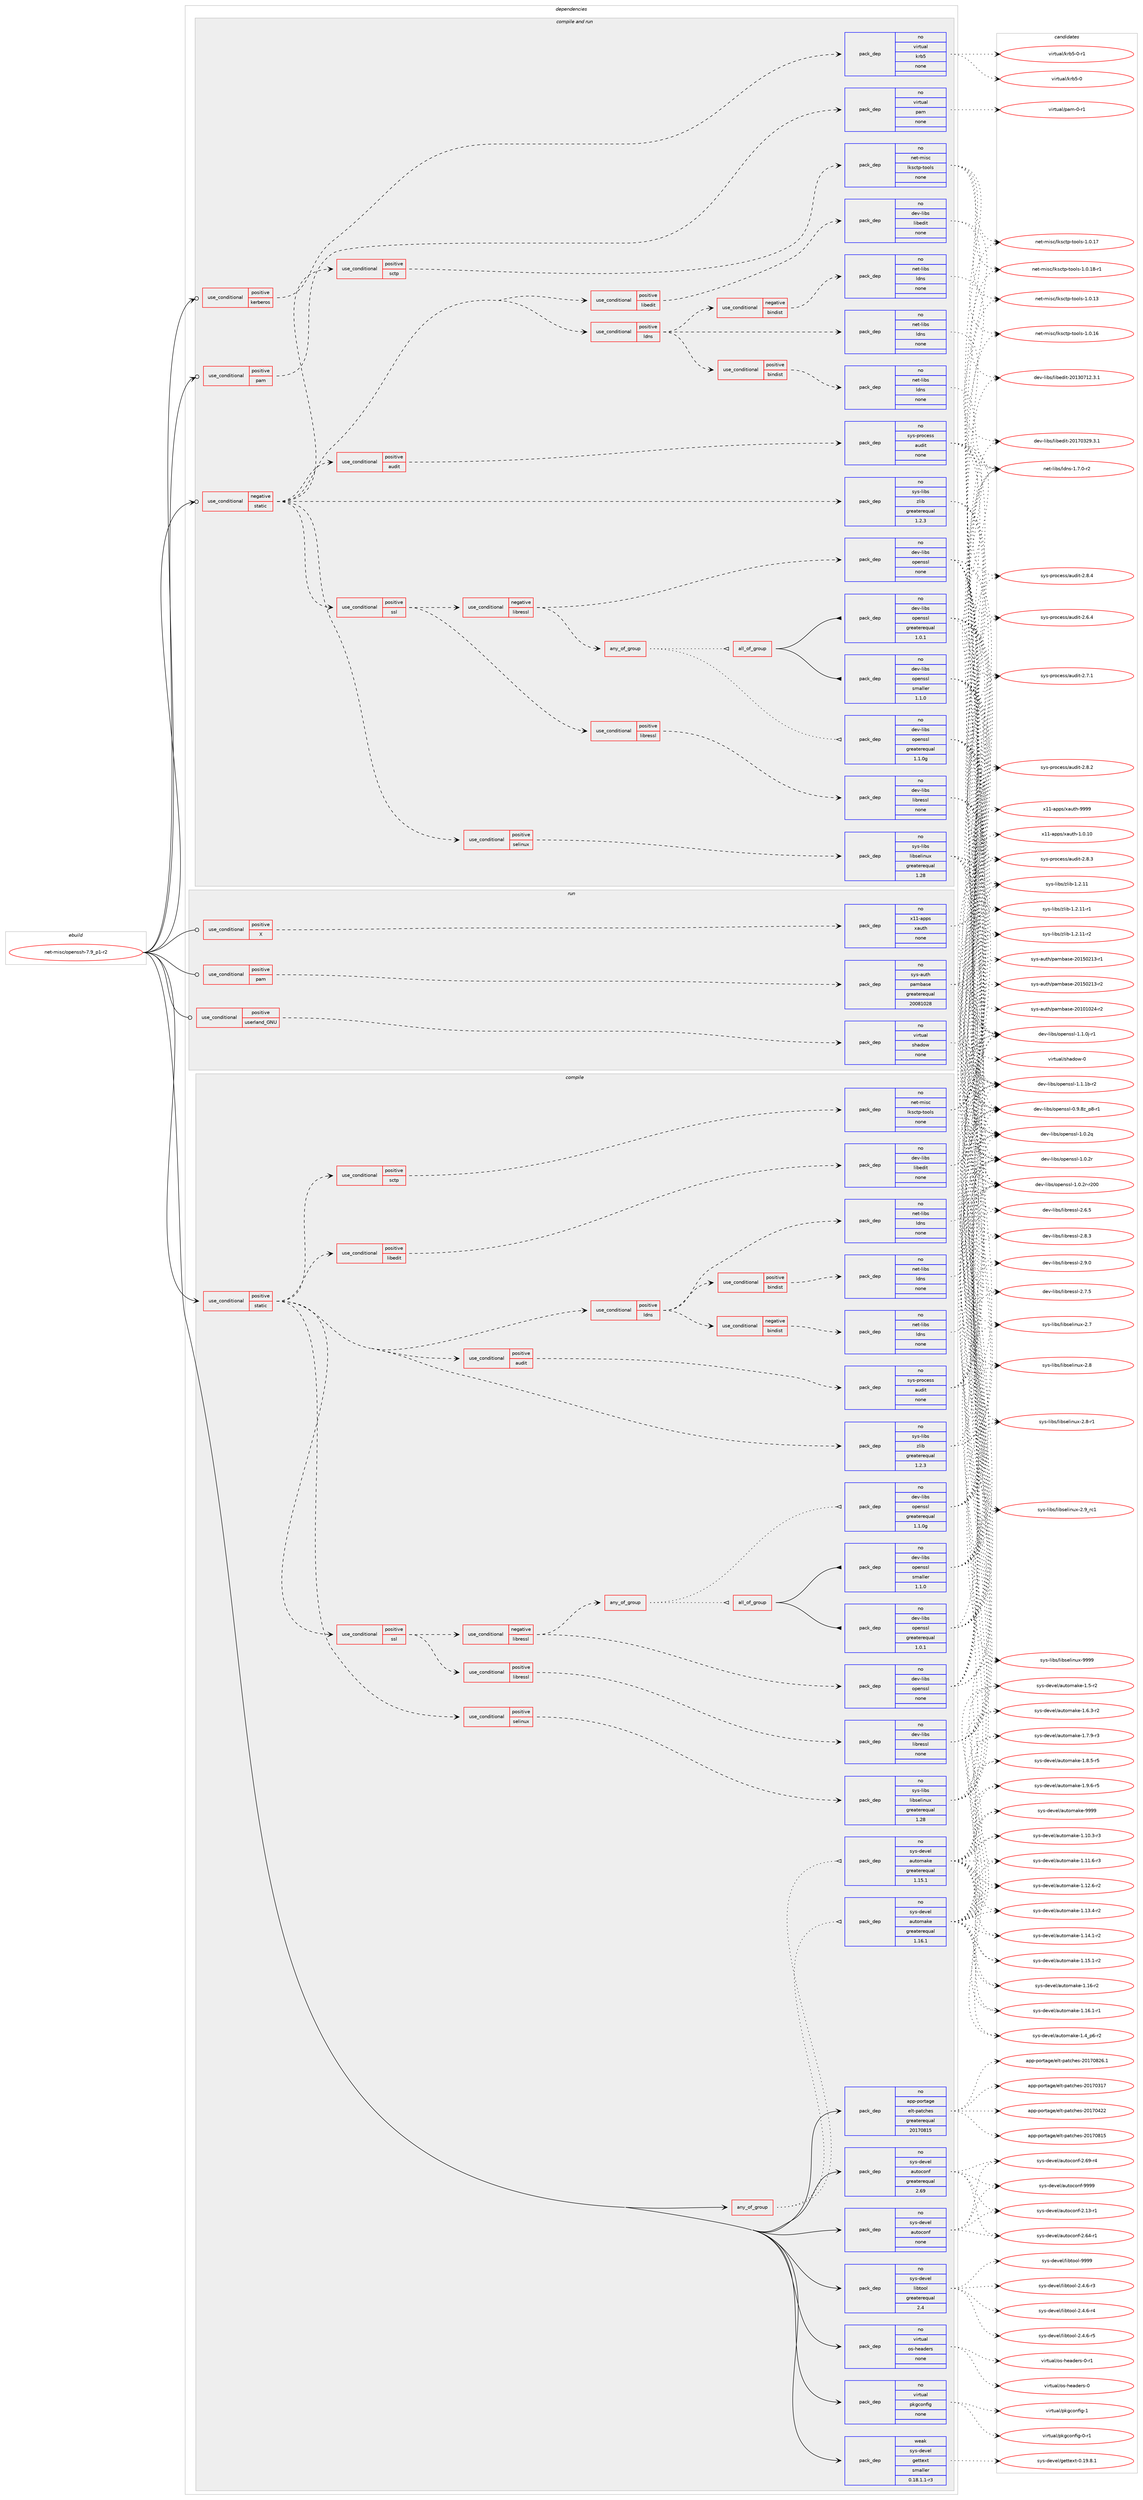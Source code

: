 digraph prolog {

# *************
# Graph options
# *************

newrank=true;
concentrate=true;
compound=true;
graph [rankdir=LR,fontname=Helvetica,fontsize=10,ranksep=1.5];#, ranksep=2.5, nodesep=0.2];
edge  [arrowhead=vee];
node  [fontname=Helvetica,fontsize=10];

# **********
# The ebuild
# **********

subgraph cluster_leftcol {
color=gray;
rank=same;
label=<<i>ebuild</i>>;
id [label="net-misc/openssh-7.9_p1-r2", color=red, width=4, href="../net-misc/openssh-7.9_p1-r2.svg"];
}

# ****************
# The dependencies
# ****************

subgraph cluster_midcol {
color=gray;
label=<<i>dependencies</i>>;
subgraph cluster_compile {
fillcolor="#eeeeee";
style=filled;
label=<<i>compile</i>>;
subgraph any26389 {
dependency1670560 [label=<<TABLE BORDER="0" CELLBORDER="1" CELLSPACING="0" CELLPADDING="4"><TR><TD CELLPADDING="10">any_of_group</TD></TR></TABLE>>, shape=none, color=red];subgraph pack1194418 {
dependency1670561 [label=<<TABLE BORDER="0" CELLBORDER="1" CELLSPACING="0" CELLPADDING="4" WIDTH="220"><TR><TD ROWSPAN="6" CELLPADDING="30">pack_dep</TD></TR><TR><TD WIDTH="110">no</TD></TR><TR><TD>sys-devel</TD></TR><TR><TD>automake</TD></TR><TR><TD>greaterequal</TD></TR><TR><TD>1.16.1</TD></TR></TABLE>>, shape=none, color=blue];
}
dependency1670560:e -> dependency1670561:w [weight=20,style="dotted",arrowhead="oinv"];
subgraph pack1194419 {
dependency1670562 [label=<<TABLE BORDER="0" CELLBORDER="1" CELLSPACING="0" CELLPADDING="4" WIDTH="220"><TR><TD ROWSPAN="6" CELLPADDING="30">pack_dep</TD></TR><TR><TD WIDTH="110">no</TD></TR><TR><TD>sys-devel</TD></TR><TR><TD>automake</TD></TR><TR><TD>greaterequal</TD></TR><TR><TD>1.15.1</TD></TR></TABLE>>, shape=none, color=blue];
}
dependency1670560:e -> dependency1670562:w [weight=20,style="dotted",arrowhead="oinv"];
}
id:e -> dependency1670560:w [weight=20,style="solid",arrowhead="vee"];
subgraph cond448945 {
dependency1670563 [label=<<TABLE BORDER="0" CELLBORDER="1" CELLSPACING="0" CELLPADDING="4"><TR><TD ROWSPAN="3" CELLPADDING="10">use_conditional</TD></TR><TR><TD>positive</TD></TR><TR><TD>static</TD></TR></TABLE>>, shape=none, color=red];
subgraph cond448946 {
dependency1670564 [label=<<TABLE BORDER="0" CELLBORDER="1" CELLSPACING="0" CELLPADDING="4"><TR><TD ROWSPAN="3" CELLPADDING="10">use_conditional</TD></TR><TR><TD>positive</TD></TR><TR><TD>audit</TD></TR></TABLE>>, shape=none, color=red];
subgraph pack1194420 {
dependency1670565 [label=<<TABLE BORDER="0" CELLBORDER="1" CELLSPACING="0" CELLPADDING="4" WIDTH="220"><TR><TD ROWSPAN="6" CELLPADDING="30">pack_dep</TD></TR><TR><TD WIDTH="110">no</TD></TR><TR><TD>sys-process</TD></TR><TR><TD>audit</TD></TR><TR><TD>none</TD></TR><TR><TD></TD></TR></TABLE>>, shape=none, color=blue];
}
dependency1670564:e -> dependency1670565:w [weight=20,style="dashed",arrowhead="vee"];
}
dependency1670563:e -> dependency1670564:w [weight=20,style="dashed",arrowhead="vee"];
subgraph cond448947 {
dependency1670566 [label=<<TABLE BORDER="0" CELLBORDER="1" CELLSPACING="0" CELLPADDING="4"><TR><TD ROWSPAN="3" CELLPADDING="10">use_conditional</TD></TR><TR><TD>positive</TD></TR><TR><TD>ldns</TD></TR></TABLE>>, shape=none, color=red];
subgraph pack1194421 {
dependency1670567 [label=<<TABLE BORDER="0" CELLBORDER="1" CELLSPACING="0" CELLPADDING="4" WIDTH="220"><TR><TD ROWSPAN="6" CELLPADDING="30">pack_dep</TD></TR><TR><TD WIDTH="110">no</TD></TR><TR><TD>net-libs</TD></TR><TR><TD>ldns</TD></TR><TR><TD>none</TD></TR><TR><TD></TD></TR></TABLE>>, shape=none, color=blue];
}
dependency1670566:e -> dependency1670567:w [weight=20,style="dashed",arrowhead="vee"];
subgraph cond448948 {
dependency1670568 [label=<<TABLE BORDER="0" CELLBORDER="1" CELLSPACING="0" CELLPADDING="4"><TR><TD ROWSPAN="3" CELLPADDING="10">use_conditional</TD></TR><TR><TD>negative</TD></TR><TR><TD>bindist</TD></TR></TABLE>>, shape=none, color=red];
subgraph pack1194422 {
dependency1670569 [label=<<TABLE BORDER="0" CELLBORDER="1" CELLSPACING="0" CELLPADDING="4" WIDTH="220"><TR><TD ROWSPAN="6" CELLPADDING="30">pack_dep</TD></TR><TR><TD WIDTH="110">no</TD></TR><TR><TD>net-libs</TD></TR><TR><TD>ldns</TD></TR><TR><TD>none</TD></TR><TR><TD></TD></TR></TABLE>>, shape=none, color=blue];
}
dependency1670568:e -> dependency1670569:w [weight=20,style="dashed",arrowhead="vee"];
}
dependency1670566:e -> dependency1670568:w [weight=20,style="dashed",arrowhead="vee"];
subgraph cond448949 {
dependency1670570 [label=<<TABLE BORDER="0" CELLBORDER="1" CELLSPACING="0" CELLPADDING="4"><TR><TD ROWSPAN="3" CELLPADDING="10">use_conditional</TD></TR><TR><TD>positive</TD></TR><TR><TD>bindist</TD></TR></TABLE>>, shape=none, color=red];
subgraph pack1194423 {
dependency1670571 [label=<<TABLE BORDER="0" CELLBORDER="1" CELLSPACING="0" CELLPADDING="4" WIDTH="220"><TR><TD ROWSPAN="6" CELLPADDING="30">pack_dep</TD></TR><TR><TD WIDTH="110">no</TD></TR><TR><TD>net-libs</TD></TR><TR><TD>ldns</TD></TR><TR><TD>none</TD></TR><TR><TD></TD></TR></TABLE>>, shape=none, color=blue];
}
dependency1670570:e -> dependency1670571:w [weight=20,style="dashed",arrowhead="vee"];
}
dependency1670566:e -> dependency1670570:w [weight=20,style="dashed",arrowhead="vee"];
}
dependency1670563:e -> dependency1670566:w [weight=20,style="dashed",arrowhead="vee"];
subgraph cond448950 {
dependency1670572 [label=<<TABLE BORDER="0" CELLBORDER="1" CELLSPACING="0" CELLPADDING="4"><TR><TD ROWSPAN="3" CELLPADDING="10">use_conditional</TD></TR><TR><TD>positive</TD></TR><TR><TD>libedit</TD></TR></TABLE>>, shape=none, color=red];
subgraph pack1194424 {
dependency1670573 [label=<<TABLE BORDER="0" CELLBORDER="1" CELLSPACING="0" CELLPADDING="4" WIDTH="220"><TR><TD ROWSPAN="6" CELLPADDING="30">pack_dep</TD></TR><TR><TD WIDTH="110">no</TD></TR><TR><TD>dev-libs</TD></TR><TR><TD>libedit</TD></TR><TR><TD>none</TD></TR><TR><TD></TD></TR></TABLE>>, shape=none, color=blue];
}
dependency1670572:e -> dependency1670573:w [weight=20,style="dashed",arrowhead="vee"];
}
dependency1670563:e -> dependency1670572:w [weight=20,style="dashed",arrowhead="vee"];
subgraph cond448951 {
dependency1670574 [label=<<TABLE BORDER="0" CELLBORDER="1" CELLSPACING="0" CELLPADDING="4"><TR><TD ROWSPAN="3" CELLPADDING="10">use_conditional</TD></TR><TR><TD>positive</TD></TR><TR><TD>sctp</TD></TR></TABLE>>, shape=none, color=red];
subgraph pack1194425 {
dependency1670575 [label=<<TABLE BORDER="0" CELLBORDER="1" CELLSPACING="0" CELLPADDING="4" WIDTH="220"><TR><TD ROWSPAN="6" CELLPADDING="30">pack_dep</TD></TR><TR><TD WIDTH="110">no</TD></TR><TR><TD>net-misc</TD></TR><TR><TD>lksctp-tools</TD></TR><TR><TD>none</TD></TR><TR><TD></TD></TR></TABLE>>, shape=none, color=blue];
}
dependency1670574:e -> dependency1670575:w [weight=20,style="dashed",arrowhead="vee"];
}
dependency1670563:e -> dependency1670574:w [weight=20,style="dashed",arrowhead="vee"];
subgraph cond448952 {
dependency1670576 [label=<<TABLE BORDER="0" CELLBORDER="1" CELLSPACING="0" CELLPADDING="4"><TR><TD ROWSPAN="3" CELLPADDING="10">use_conditional</TD></TR><TR><TD>positive</TD></TR><TR><TD>selinux</TD></TR></TABLE>>, shape=none, color=red];
subgraph pack1194426 {
dependency1670577 [label=<<TABLE BORDER="0" CELLBORDER="1" CELLSPACING="0" CELLPADDING="4" WIDTH="220"><TR><TD ROWSPAN="6" CELLPADDING="30">pack_dep</TD></TR><TR><TD WIDTH="110">no</TD></TR><TR><TD>sys-libs</TD></TR><TR><TD>libselinux</TD></TR><TR><TD>greaterequal</TD></TR><TR><TD>1.28</TD></TR></TABLE>>, shape=none, color=blue];
}
dependency1670576:e -> dependency1670577:w [weight=20,style="dashed",arrowhead="vee"];
}
dependency1670563:e -> dependency1670576:w [weight=20,style="dashed",arrowhead="vee"];
subgraph cond448953 {
dependency1670578 [label=<<TABLE BORDER="0" CELLBORDER="1" CELLSPACING="0" CELLPADDING="4"><TR><TD ROWSPAN="3" CELLPADDING="10">use_conditional</TD></TR><TR><TD>positive</TD></TR><TR><TD>ssl</TD></TR></TABLE>>, shape=none, color=red];
subgraph cond448954 {
dependency1670579 [label=<<TABLE BORDER="0" CELLBORDER="1" CELLSPACING="0" CELLPADDING="4"><TR><TD ROWSPAN="3" CELLPADDING="10">use_conditional</TD></TR><TR><TD>negative</TD></TR><TR><TD>libressl</TD></TR></TABLE>>, shape=none, color=red];
subgraph any26390 {
dependency1670580 [label=<<TABLE BORDER="0" CELLBORDER="1" CELLSPACING="0" CELLPADDING="4"><TR><TD CELLPADDING="10">any_of_group</TD></TR></TABLE>>, shape=none, color=red];subgraph all811 {
dependency1670581 [label=<<TABLE BORDER="0" CELLBORDER="1" CELLSPACING="0" CELLPADDING="4"><TR><TD CELLPADDING="10">all_of_group</TD></TR></TABLE>>, shape=none, color=red];subgraph pack1194427 {
dependency1670582 [label=<<TABLE BORDER="0" CELLBORDER="1" CELLSPACING="0" CELLPADDING="4" WIDTH="220"><TR><TD ROWSPAN="6" CELLPADDING="30">pack_dep</TD></TR><TR><TD WIDTH="110">no</TD></TR><TR><TD>dev-libs</TD></TR><TR><TD>openssl</TD></TR><TR><TD>greaterequal</TD></TR><TR><TD>1.0.1</TD></TR></TABLE>>, shape=none, color=blue];
}
dependency1670581:e -> dependency1670582:w [weight=20,style="solid",arrowhead="inv"];
subgraph pack1194428 {
dependency1670583 [label=<<TABLE BORDER="0" CELLBORDER="1" CELLSPACING="0" CELLPADDING="4" WIDTH="220"><TR><TD ROWSPAN="6" CELLPADDING="30">pack_dep</TD></TR><TR><TD WIDTH="110">no</TD></TR><TR><TD>dev-libs</TD></TR><TR><TD>openssl</TD></TR><TR><TD>smaller</TD></TR><TR><TD>1.1.0</TD></TR></TABLE>>, shape=none, color=blue];
}
dependency1670581:e -> dependency1670583:w [weight=20,style="solid",arrowhead="inv"];
}
dependency1670580:e -> dependency1670581:w [weight=20,style="dotted",arrowhead="oinv"];
subgraph pack1194429 {
dependency1670584 [label=<<TABLE BORDER="0" CELLBORDER="1" CELLSPACING="0" CELLPADDING="4" WIDTH="220"><TR><TD ROWSPAN="6" CELLPADDING="30">pack_dep</TD></TR><TR><TD WIDTH="110">no</TD></TR><TR><TD>dev-libs</TD></TR><TR><TD>openssl</TD></TR><TR><TD>greaterequal</TD></TR><TR><TD>1.1.0g</TD></TR></TABLE>>, shape=none, color=blue];
}
dependency1670580:e -> dependency1670584:w [weight=20,style="dotted",arrowhead="oinv"];
}
dependency1670579:e -> dependency1670580:w [weight=20,style="dashed",arrowhead="vee"];
subgraph pack1194430 {
dependency1670585 [label=<<TABLE BORDER="0" CELLBORDER="1" CELLSPACING="0" CELLPADDING="4" WIDTH="220"><TR><TD ROWSPAN="6" CELLPADDING="30">pack_dep</TD></TR><TR><TD WIDTH="110">no</TD></TR><TR><TD>dev-libs</TD></TR><TR><TD>openssl</TD></TR><TR><TD>none</TD></TR><TR><TD></TD></TR></TABLE>>, shape=none, color=blue];
}
dependency1670579:e -> dependency1670585:w [weight=20,style="dashed",arrowhead="vee"];
}
dependency1670578:e -> dependency1670579:w [weight=20,style="dashed",arrowhead="vee"];
subgraph cond448955 {
dependency1670586 [label=<<TABLE BORDER="0" CELLBORDER="1" CELLSPACING="0" CELLPADDING="4"><TR><TD ROWSPAN="3" CELLPADDING="10">use_conditional</TD></TR><TR><TD>positive</TD></TR><TR><TD>libressl</TD></TR></TABLE>>, shape=none, color=red];
subgraph pack1194431 {
dependency1670587 [label=<<TABLE BORDER="0" CELLBORDER="1" CELLSPACING="0" CELLPADDING="4" WIDTH="220"><TR><TD ROWSPAN="6" CELLPADDING="30">pack_dep</TD></TR><TR><TD WIDTH="110">no</TD></TR><TR><TD>dev-libs</TD></TR><TR><TD>libressl</TD></TR><TR><TD>none</TD></TR><TR><TD></TD></TR></TABLE>>, shape=none, color=blue];
}
dependency1670586:e -> dependency1670587:w [weight=20,style="dashed",arrowhead="vee"];
}
dependency1670578:e -> dependency1670586:w [weight=20,style="dashed",arrowhead="vee"];
}
dependency1670563:e -> dependency1670578:w [weight=20,style="dashed",arrowhead="vee"];
subgraph pack1194432 {
dependency1670588 [label=<<TABLE BORDER="0" CELLBORDER="1" CELLSPACING="0" CELLPADDING="4" WIDTH="220"><TR><TD ROWSPAN="6" CELLPADDING="30">pack_dep</TD></TR><TR><TD WIDTH="110">no</TD></TR><TR><TD>sys-libs</TD></TR><TR><TD>zlib</TD></TR><TR><TD>greaterequal</TD></TR><TR><TD>1.2.3</TD></TR></TABLE>>, shape=none, color=blue];
}
dependency1670563:e -> dependency1670588:w [weight=20,style="dashed",arrowhead="vee"];
}
id:e -> dependency1670563:w [weight=20,style="solid",arrowhead="vee"];
subgraph pack1194433 {
dependency1670589 [label=<<TABLE BORDER="0" CELLBORDER="1" CELLSPACING="0" CELLPADDING="4" WIDTH="220"><TR><TD ROWSPAN="6" CELLPADDING="30">pack_dep</TD></TR><TR><TD WIDTH="110">no</TD></TR><TR><TD>app-portage</TD></TR><TR><TD>elt-patches</TD></TR><TR><TD>greaterequal</TD></TR><TR><TD>20170815</TD></TR></TABLE>>, shape=none, color=blue];
}
id:e -> dependency1670589:w [weight=20,style="solid",arrowhead="vee"];
subgraph pack1194434 {
dependency1670590 [label=<<TABLE BORDER="0" CELLBORDER="1" CELLSPACING="0" CELLPADDING="4" WIDTH="220"><TR><TD ROWSPAN="6" CELLPADDING="30">pack_dep</TD></TR><TR><TD WIDTH="110">no</TD></TR><TR><TD>sys-devel</TD></TR><TR><TD>autoconf</TD></TR><TR><TD>greaterequal</TD></TR><TR><TD>2.69</TD></TR></TABLE>>, shape=none, color=blue];
}
id:e -> dependency1670590:w [weight=20,style="solid",arrowhead="vee"];
subgraph pack1194435 {
dependency1670591 [label=<<TABLE BORDER="0" CELLBORDER="1" CELLSPACING="0" CELLPADDING="4" WIDTH="220"><TR><TD ROWSPAN="6" CELLPADDING="30">pack_dep</TD></TR><TR><TD WIDTH="110">no</TD></TR><TR><TD>sys-devel</TD></TR><TR><TD>autoconf</TD></TR><TR><TD>none</TD></TR><TR><TD></TD></TR></TABLE>>, shape=none, color=blue];
}
id:e -> dependency1670591:w [weight=20,style="solid",arrowhead="vee"];
subgraph pack1194436 {
dependency1670592 [label=<<TABLE BORDER="0" CELLBORDER="1" CELLSPACING="0" CELLPADDING="4" WIDTH="220"><TR><TD ROWSPAN="6" CELLPADDING="30">pack_dep</TD></TR><TR><TD WIDTH="110">no</TD></TR><TR><TD>sys-devel</TD></TR><TR><TD>libtool</TD></TR><TR><TD>greaterequal</TD></TR><TR><TD>2.4</TD></TR></TABLE>>, shape=none, color=blue];
}
id:e -> dependency1670592:w [weight=20,style="solid",arrowhead="vee"];
subgraph pack1194437 {
dependency1670593 [label=<<TABLE BORDER="0" CELLBORDER="1" CELLSPACING="0" CELLPADDING="4" WIDTH="220"><TR><TD ROWSPAN="6" CELLPADDING="30">pack_dep</TD></TR><TR><TD WIDTH="110">no</TD></TR><TR><TD>virtual</TD></TR><TR><TD>os-headers</TD></TR><TR><TD>none</TD></TR><TR><TD></TD></TR></TABLE>>, shape=none, color=blue];
}
id:e -> dependency1670593:w [weight=20,style="solid",arrowhead="vee"];
subgraph pack1194438 {
dependency1670594 [label=<<TABLE BORDER="0" CELLBORDER="1" CELLSPACING="0" CELLPADDING="4" WIDTH="220"><TR><TD ROWSPAN="6" CELLPADDING="30">pack_dep</TD></TR><TR><TD WIDTH="110">no</TD></TR><TR><TD>virtual</TD></TR><TR><TD>pkgconfig</TD></TR><TR><TD>none</TD></TR><TR><TD></TD></TR></TABLE>>, shape=none, color=blue];
}
id:e -> dependency1670594:w [weight=20,style="solid",arrowhead="vee"];
subgraph pack1194439 {
dependency1670595 [label=<<TABLE BORDER="0" CELLBORDER="1" CELLSPACING="0" CELLPADDING="4" WIDTH="220"><TR><TD ROWSPAN="6" CELLPADDING="30">pack_dep</TD></TR><TR><TD WIDTH="110">weak</TD></TR><TR><TD>sys-devel</TD></TR><TR><TD>gettext</TD></TR><TR><TD>smaller</TD></TR><TR><TD>0.18.1.1-r3</TD></TR></TABLE>>, shape=none, color=blue];
}
id:e -> dependency1670595:w [weight=20,style="solid",arrowhead="vee"];
}
subgraph cluster_compileandrun {
fillcolor="#eeeeee";
style=filled;
label=<<i>compile and run</i>>;
subgraph cond448956 {
dependency1670596 [label=<<TABLE BORDER="0" CELLBORDER="1" CELLSPACING="0" CELLPADDING="4"><TR><TD ROWSPAN="3" CELLPADDING="10">use_conditional</TD></TR><TR><TD>negative</TD></TR><TR><TD>static</TD></TR></TABLE>>, shape=none, color=red];
subgraph cond448957 {
dependency1670597 [label=<<TABLE BORDER="0" CELLBORDER="1" CELLSPACING="0" CELLPADDING="4"><TR><TD ROWSPAN="3" CELLPADDING="10">use_conditional</TD></TR><TR><TD>positive</TD></TR><TR><TD>audit</TD></TR></TABLE>>, shape=none, color=red];
subgraph pack1194440 {
dependency1670598 [label=<<TABLE BORDER="0" CELLBORDER="1" CELLSPACING="0" CELLPADDING="4" WIDTH="220"><TR><TD ROWSPAN="6" CELLPADDING="30">pack_dep</TD></TR><TR><TD WIDTH="110">no</TD></TR><TR><TD>sys-process</TD></TR><TR><TD>audit</TD></TR><TR><TD>none</TD></TR><TR><TD></TD></TR></TABLE>>, shape=none, color=blue];
}
dependency1670597:e -> dependency1670598:w [weight=20,style="dashed",arrowhead="vee"];
}
dependency1670596:e -> dependency1670597:w [weight=20,style="dashed",arrowhead="vee"];
subgraph cond448958 {
dependency1670599 [label=<<TABLE BORDER="0" CELLBORDER="1" CELLSPACING="0" CELLPADDING="4"><TR><TD ROWSPAN="3" CELLPADDING="10">use_conditional</TD></TR><TR><TD>positive</TD></TR><TR><TD>ldns</TD></TR></TABLE>>, shape=none, color=red];
subgraph pack1194441 {
dependency1670600 [label=<<TABLE BORDER="0" CELLBORDER="1" CELLSPACING="0" CELLPADDING="4" WIDTH="220"><TR><TD ROWSPAN="6" CELLPADDING="30">pack_dep</TD></TR><TR><TD WIDTH="110">no</TD></TR><TR><TD>net-libs</TD></TR><TR><TD>ldns</TD></TR><TR><TD>none</TD></TR><TR><TD></TD></TR></TABLE>>, shape=none, color=blue];
}
dependency1670599:e -> dependency1670600:w [weight=20,style="dashed",arrowhead="vee"];
subgraph cond448959 {
dependency1670601 [label=<<TABLE BORDER="0" CELLBORDER="1" CELLSPACING="0" CELLPADDING="4"><TR><TD ROWSPAN="3" CELLPADDING="10">use_conditional</TD></TR><TR><TD>negative</TD></TR><TR><TD>bindist</TD></TR></TABLE>>, shape=none, color=red];
subgraph pack1194442 {
dependency1670602 [label=<<TABLE BORDER="0" CELLBORDER="1" CELLSPACING="0" CELLPADDING="4" WIDTH="220"><TR><TD ROWSPAN="6" CELLPADDING="30">pack_dep</TD></TR><TR><TD WIDTH="110">no</TD></TR><TR><TD>net-libs</TD></TR><TR><TD>ldns</TD></TR><TR><TD>none</TD></TR><TR><TD></TD></TR></TABLE>>, shape=none, color=blue];
}
dependency1670601:e -> dependency1670602:w [weight=20,style="dashed",arrowhead="vee"];
}
dependency1670599:e -> dependency1670601:w [weight=20,style="dashed",arrowhead="vee"];
subgraph cond448960 {
dependency1670603 [label=<<TABLE BORDER="0" CELLBORDER="1" CELLSPACING="0" CELLPADDING="4"><TR><TD ROWSPAN="3" CELLPADDING="10">use_conditional</TD></TR><TR><TD>positive</TD></TR><TR><TD>bindist</TD></TR></TABLE>>, shape=none, color=red];
subgraph pack1194443 {
dependency1670604 [label=<<TABLE BORDER="0" CELLBORDER="1" CELLSPACING="0" CELLPADDING="4" WIDTH="220"><TR><TD ROWSPAN="6" CELLPADDING="30">pack_dep</TD></TR><TR><TD WIDTH="110">no</TD></TR><TR><TD>net-libs</TD></TR><TR><TD>ldns</TD></TR><TR><TD>none</TD></TR><TR><TD></TD></TR></TABLE>>, shape=none, color=blue];
}
dependency1670603:e -> dependency1670604:w [weight=20,style="dashed",arrowhead="vee"];
}
dependency1670599:e -> dependency1670603:w [weight=20,style="dashed",arrowhead="vee"];
}
dependency1670596:e -> dependency1670599:w [weight=20,style="dashed",arrowhead="vee"];
subgraph cond448961 {
dependency1670605 [label=<<TABLE BORDER="0" CELLBORDER="1" CELLSPACING="0" CELLPADDING="4"><TR><TD ROWSPAN="3" CELLPADDING="10">use_conditional</TD></TR><TR><TD>positive</TD></TR><TR><TD>libedit</TD></TR></TABLE>>, shape=none, color=red];
subgraph pack1194444 {
dependency1670606 [label=<<TABLE BORDER="0" CELLBORDER="1" CELLSPACING="0" CELLPADDING="4" WIDTH="220"><TR><TD ROWSPAN="6" CELLPADDING="30">pack_dep</TD></TR><TR><TD WIDTH="110">no</TD></TR><TR><TD>dev-libs</TD></TR><TR><TD>libedit</TD></TR><TR><TD>none</TD></TR><TR><TD></TD></TR></TABLE>>, shape=none, color=blue];
}
dependency1670605:e -> dependency1670606:w [weight=20,style="dashed",arrowhead="vee"];
}
dependency1670596:e -> dependency1670605:w [weight=20,style="dashed",arrowhead="vee"];
subgraph cond448962 {
dependency1670607 [label=<<TABLE BORDER="0" CELLBORDER="1" CELLSPACING="0" CELLPADDING="4"><TR><TD ROWSPAN="3" CELLPADDING="10">use_conditional</TD></TR><TR><TD>positive</TD></TR><TR><TD>sctp</TD></TR></TABLE>>, shape=none, color=red];
subgraph pack1194445 {
dependency1670608 [label=<<TABLE BORDER="0" CELLBORDER="1" CELLSPACING="0" CELLPADDING="4" WIDTH="220"><TR><TD ROWSPAN="6" CELLPADDING="30">pack_dep</TD></TR><TR><TD WIDTH="110">no</TD></TR><TR><TD>net-misc</TD></TR><TR><TD>lksctp-tools</TD></TR><TR><TD>none</TD></TR><TR><TD></TD></TR></TABLE>>, shape=none, color=blue];
}
dependency1670607:e -> dependency1670608:w [weight=20,style="dashed",arrowhead="vee"];
}
dependency1670596:e -> dependency1670607:w [weight=20,style="dashed",arrowhead="vee"];
subgraph cond448963 {
dependency1670609 [label=<<TABLE BORDER="0" CELLBORDER="1" CELLSPACING="0" CELLPADDING="4"><TR><TD ROWSPAN="3" CELLPADDING="10">use_conditional</TD></TR><TR><TD>positive</TD></TR><TR><TD>selinux</TD></TR></TABLE>>, shape=none, color=red];
subgraph pack1194446 {
dependency1670610 [label=<<TABLE BORDER="0" CELLBORDER="1" CELLSPACING="0" CELLPADDING="4" WIDTH="220"><TR><TD ROWSPAN="6" CELLPADDING="30">pack_dep</TD></TR><TR><TD WIDTH="110">no</TD></TR><TR><TD>sys-libs</TD></TR><TR><TD>libselinux</TD></TR><TR><TD>greaterequal</TD></TR><TR><TD>1.28</TD></TR></TABLE>>, shape=none, color=blue];
}
dependency1670609:e -> dependency1670610:w [weight=20,style="dashed",arrowhead="vee"];
}
dependency1670596:e -> dependency1670609:w [weight=20,style="dashed",arrowhead="vee"];
subgraph cond448964 {
dependency1670611 [label=<<TABLE BORDER="0" CELLBORDER="1" CELLSPACING="0" CELLPADDING="4"><TR><TD ROWSPAN="3" CELLPADDING="10">use_conditional</TD></TR><TR><TD>positive</TD></TR><TR><TD>ssl</TD></TR></TABLE>>, shape=none, color=red];
subgraph cond448965 {
dependency1670612 [label=<<TABLE BORDER="0" CELLBORDER="1" CELLSPACING="0" CELLPADDING="4"><TR><TD ROWSPAN="3" CELLPADDING="10">use_conditional</TD></TR><TR><TD>negative</TD></TR><TR><TD>libressl</TD></TR></TABLE>>, shape=none, color=red];
subgraph any26391 {
dependency1670613 [label=<<TABLE BORDER="0" CELLBORDER="1" CELLSPACING="0" CELLPADDING="4"><TR><TD CELLPADDING="10">any_of_group</TD></TR></TABLE>>, shape=none, color=red];subgraph all812 {
dependency1670614 [label=<<TABLE BORDER="0" CELLBORDER="1" CELLSPACING="0" CELLPADDING="4"><TR><TD CELLPADDING="10">all_of_group</TD></TR></TABLE>>, shape=none, color=red];subgraph pack1194447 {
dependency1670615 [label=<<TABLE BORDER="0" CELLBORDER="1" CELLSPACING="0" CELLPADDING="4" WIDTH="220"><TR><TD ROWSPAN="6" CELLPADDING="30">pack_dep</TD></TR><TR><TD WIDTH="110">no</TD></TR><TR><TD>dev-libs</TD></TR><TR><TD>openssl</TD></TR><TR><TD>greaterequal</TD></TR><TR><TD>1.0.1</TD></TR></TABLE>>, shape=none, color=blue];
}
dependency1670614:e -> dependency1670615:w [weight=20,style="solid",arrowhead="inv"];
subgraph pack1194448 {
dependency1670616 [label=<<TABLE BORDER="0" CELLBORDER="1" CELLSPACING="0" CELLPADDING="4" WIDTH="220"><TR><TD ROWSPAN="6" CELLPADDING="30">pack_dep</TD></TR><TR><TD WIDTH="110">no</TD></TR><TR><TD>dev-libs</TD></TR><TR><TD>openssl</TD></TR><TR><TD>smaller</TD></TR><TR><TD>1.1.0</TD></TR></TABLE>>, shape=none, color=blue];
}
dependency1670614:e -> dependency1670616:w [weight=20,style="solid",arrowhead="inv"];
}
dependency1670613:e -> dependency1670614:w [weight=20,style="dotted",arrowhead="oinv"];
subgraph pack1194449 {
dependency1670617 [label=<<TABLE BORDER="0" CELLBORDER="1" CELLSPACING="0" CELLPADDING="4" WIDTH="220"><TR><TD ROWSPAN="6" CELLPADDING="30">pack_dep</TD></TR><TR><TD WIDTH="110">no</TD></TR><TR><TD>dev-libs</TD></TR><TR><TD>openssl</TD></TR><TR><TD>greaterequal</TD></TR><TR><TD>1.1.0g</TD></TR></TABLE>>, shape=none, color=blue];
}
dependency1670613:e -> dependency1670617:w [weight=20,style="dotted",arrowhead="oinv"];
}
dependency1670612:e -> dependency1670613:w [weight=20,style="dashed",arrowhead="vee"];
subgraph pack1194450 {
dependency1670618 [label=<<TABLE BORDER="0" CELLBORDER="1" CELLSPACING="0" CELLPADDING="4" WIDTH="220"><TR><TD ROWSPAN="6" CELLPADDING="30">pack_dep</TD></TR><TR><TD WIDTH="110">no</TD></TR><TR><TD>dev-libs</TD></TR><TR><TD>openssl</TD></TR><TR><TD>none</TD></TR><TR><TD></TD></TR></TABLE>>, shape=none, color=blue];
}
dependency1670612:e -> dependency1670618:w [weight=20,style="dashed",arrowhead="vee"];
}
dependency1670611:e -> dependency1670612:w [weight=20,style="dashed",arrowhead="vee"];
subgraph cond448966 {
dependency1670619 [label=<<TABLE BORDER="0" CELLBORDER="1" CELLSPACING="0" CELLPADDING="4"><TR><TD ROWSPAN="3" CELLPADDING="10">use_conditional</TD></TR><TR><TD>positive</TD></TR><TR><TD>libressl</TD></TR></TABLE>>, shape=none, color=red];
subgraph pack1194451 {
dependency1670620 [label=<<TABLE BORDER="0" CELLBORDER="1" CELLSPACING="0" CELLPADDING="4" WIDTH="220"><TR><TD ROWSPAN="6" CELLPADDING="30">pack_dep</TD></TR><TR><TD WIDTH="110">no</TD></TR><TR><TD>dev-libs</TD></TR><TR><TD>libressl</TD></TR><TR><TD>none</TD></TR><TR><TD></TD></TR></TABLE>>, shape=none, color=blue];
}
dependency1670619:e -> dependency1670620:w [weight=20,style="dashed",arrowhead="vee"];
}
dependency1670611:e -> dependency1670619:w [weight=20,style="dashed",arrowhead="vee"];
}
dependency1670596:e -> dependency1670611:w [weight=20,style="dashed",arrowhead="vee"];
subgraph pack1194452 {
dependency1670621 [label=<<TABLE BORDER="0" CELLBORDER="1" CELLSPACING="0" CELLPADDING="4" WIDTH="220"><TR><TD ROWSPAN="6" CELLPADDING="30">pack_dep</TD></TR><TR><TD WIDTH="110">no</TD></TR><TR><TD>sys-libs</TD></TR><TR><TD>zlib</TD></TR><TR><TD>greaterequal</TD></TR><TR><TD>1.2.3</TD></TR></TABLE>>, shape=none, color=blue];
}
dependency1670596:e -> dependency1670621:w [weight=20,style="dashed",arrowhead="vee"];
}
id:e -> dependency1670596:w [weight=20,style="solid",arrowhead="odotvee"];
subgraph cond448967 {
dependency1670622 [label=<<TABLE BORDER="0" CELLBORDER="1" CELLSPACING="0" CELLPADDING="4"><TR><TD ROWSPAN="3" CELLPADDING="10">use_conditional</TD></TR><TR><TD>positive</TD></TR><TR><TD>kerberos</TD></TR></TABLE>>, shape=none, color=red];
subgraph pack1194453 {
dependency1670623 [label=<<TABLE BORDER="0" CELLBORDER="1" CELLSPACING="0" CELLPADDING="4" WIDTH="220"><TR><TD ROWSPAN="6" CELLPADDING="30">pack_dep</TD></TR><TR><TD WIDTH="110">no</TD></TR><TR><TD>virtual</TD></TR><TR><TD>krb5</TD></TR><TR><TD>none</TD></TR><TR><TD></TD></TR></TABLE>>, shape=none, color=blue];
}
dependency1670622:e -> dependency1670623:w [weight=20,style="dashed",arrowhead="vee"];
}
id:e -> dependency1670622:w [weight=20,style="solid",arrowhead="odotvee"];
subgraph cond448968 {
dependency1670624 [label=<<TABLE BORDER="0" CELLBORDER="1" CELLSPACING="0" CELLPADDING="4"><TR><TD ROWSPAN="3" CELLPADDING="10">use_conditional</TD></TR><TR><TD>positive</TD></TR><TR><TD>pam</TD></TR></TABLE>>, shape=none, color=red];
subgraph pack1194454 {
dependency1670625 [label=<<TABLE BORDER="0" CELLBORDER="1" CELLSPACING="0" CELLPADDING="4" WIDTH="220"><TR><TD ROWSPAN="6" CELLPADDING="30">pack_dep</TD></TR><TR><TD WIDTH="110">no</TD></TR><TR><TD>virtual</TD></TR><TR><TD>pam</TD></TR><TR><TD>none</TD></TR><TR><TD></TD></TR></TABLE>>, shape=none, color=blue];
}
dependency1670624:e -> dependency1670625:w [weight=20,style="dashed",arrowhead="vee"];
}
id:e -> dependency1670624:w [weight=20,style="solid",arrowhead="odotvee"];
}
subgraph cluster_run {
fillcolor="#eeeeee";
style=filled;
label=<<i>run</i>>;
subgraph cond448969 {
dependency1670626 [label=<<TABLE BORDER="0" CELLBORDER="1" CELLSPACING="0" CELLPADDING="4"><TR><TD ROWSPAN="3" CELLPADDING="10">use_conditional</TD></TR><TR><TD>positive</TD></TR><TR><TD>X</TD></TR></TABLE>>, shape=none, color=red];
subgraph pack1194455 {
dependency1670627 [label=<<TABLE BORDER="0" CELLBORDER="1" CELLSPACING="0" CELLPADDING="4" WIDTH="220"><TR><TD ROWSPAN="6" CELLPADDING="30">pack_dep</TD></TR><TR><TD WIDTH="110">no</TD></TR><TR><TD>x11-apps</TD></TR><TR><TD>xauth</TD></TR><TR><TD>none</TD></TR><TR><TD></TD></TR></TABLE>>, shape=none, color=blue];
}
dependency1670626:e -> dependency1670627:w [weight=20,style="dashed",arrowhead="vee"];
}
id:e -> dependency1670626:w [weight=20,style="solid",arrowhead="odot"];
subgraph cond448970 {
dependency1670628 [label=<<TABLE BORDER="0" CELLBORDER="1" CELLSPACING="0" CELLPADDING="4"><TR><TD ROWSPAN="3" CELLPADDING="10">use_conditional</TD></TR><TR><TD>positive</TD></TR><TR><TD>pam</TD></TR></TABLE>>, shape=none, color=red];
subgraph pack1194456 {
dependency1670629 [label=<<TABLE BORDER="0" CELLBORDER="1" CELLSPACING="0" CELLPADDING="4" WIDTH="220"><TR><TD ROWSPAN="6" CELLPADDING="30">pack_dep</TD></TR><TR><TD WIDTH="110">no</TD></TR><TR><TD>sys-auth</TD></TR><TR><TD>pambase</TD></TR><TR><TD>greaterequal</TD></TR><TR><TD>20081028</TD></TR></TABLE>>, shape=none, color=blue];
}
dependency1670628:e -> dependency1670629:w [weight=20,style="dashed",arrowhead="vee"];
}
id:e -> dependency1670628:w [weight=20,style="solid",arrowhead="odot"];
subgraph cond448971 {
dependency1670630 [label=<<TABLE BORDER="0" CELLBORDER="1" CELLSPACING="0" CELLPADDING="4"><TR><TD ROWSPAN="3" CELLPADDING="10">use_conditional</TD></TR><TR><TD>positive</TD></TR><TR><TD>userland_GNU</TD></TR></TABLE>>, shape=none, color=red];
subgraph pack1194457 {
dependency1670631 [label=<<TABLE BORDER="0" CELLBORDER="1" CELLSPACING="0" CELLPADDING="4" WIDTH="220"><TR><TD ROWSPAN="6" CELLPADDING="30">pack_dep</TD></TR><TR><TD WIDTH="110">no</TD></TR><TR><TD>virtual</TD></TR><TR><TD>shadow</TD></TR><TR><TD>none</TD></TR><TR><TD></TD></TR></TABLE>>, shape=none, color=blue];
}
dependency1670630:e -> dependency1670631:w [weight=20,style="dashed",arrowhead="vee"];
}
id:e -> dependency1670630:w [weight=20,style="solid",arrowhead="odot"];
}
}

# **************
# The candidates
# **************

subgraph cluster_choices {
rank=same;
color=gray;
label=<<i>candidates</i>>;

subgraph choice1194418 {
color=black;
nodesep=1;
choice11512111545100101118101108479711711611110997107101454946494846514511451 [label="sys-devel/automake-1.10.3-r3", color=red, width=4,href="../sys-devel/automake-1.10.3-r3.svg"];
choice11512111545100101118101108479711711611110997107101454946494946544511451 [label="sys-devel/automake-1.11.6-r3", color=red, width=4,href="../sys-devel/automake-1.11.6-r3.svg"];
choice11512111545100101118101108479711711611110997107101454946495046544511450 [label="sys-devel/automake-1.12.6-r2", color=red, width=4,href="../sys-devel/automake-1.12.6-r2.svg"];
choice11512111545100101118101108479711711611110997107101454946495146524511450 [label="sys-devel/automake-1.13.4-r2", color=red, width=4,href="../sys-devel/automake-1.13.4-r2.svg"];
choice11512111545100101118101108479711711611110997107101454946495246494511450 [label="sys-devel/automake-1.14.1-r2", color=red, width=4,href="../sys-devel/automake-1.14.1-r2.svg"];
choice11512111545100101118101108479711711611110997107101454946495346494511450 [label="sys-devel/automake-1.15.1-r2", color=red, width=4,href="../sys-devel/automake-1.15.1-r2.svg"];
choice1151211154510010111810110847971171161111099710710145494649544511450 [label="sys-devel/automake-1.16-r2", color=red, width=4,href="../sys-devel/automake-1.16-r2.svg"];
choice11512111545100101118101108479711711611110997107101454946495446494511449 [label="sys-devel/automake-1.16.1-r1", color=red, width=4,href="../sys-devel/automake-1.16.1-r1.svg"];
choice115121115451001011181011084797117116111109971071014549465295112544511450 [label="sys-devel/automake-1.4_p6-r2", color=red, width=4,href="../sys-devel/automake-1.4_p6-r2.svg"];
choice11512111545100101118101108479711711611110997107101454946534511450 [label="sys-devel/automake-1.5-r2", color=red, width=4,href="../sys-devel/automake-1.5-r2.svg"];
choice115121115451001011181011084797117116111109971071014549465446514511450 [label="sys-devel/automake-1.6.3-r2", color=red, width=4,href="../sys-devel/automake-1.6.3-r2.svg"];
choice115121115451001011181011084797117116111109971071014549465546574511451 [label="sys-devel/automake-1.7.9-r3", color=red, width=4,href="../sys-devel/automake-1.7.9-r3.svg"];
choice115121115451001011181011084797117116111109971071014549465646534511453 [label="sys-devel/automake-1.8.5-r5", color=red, width=4,href="../sys-devel/automake-1.8.5-r5.svg"];
choice115121115451001011181011084797117116111109971071014549465746544511453 [label="sys-devel/automake-1.9.6-r5", color=red, width=4,href="../sys-devel/automake-1.9.6-r5.svg"];
choice115121115451001011181011084797117116111109971071014557575757 [label="sys-devel/automake-9999", color=red, width=4,href="../sys-devel/automake-9999.svg"];
dependency1670561:e -> choice11512111545100101118101108479711711611110997107101454946494846514511451:w [style=dotted,weight="100"];
dependency1670561:e -> choice11512111545100101118101108479711711611110997107101454946494946544511451:w [style=dotted,weight="100"];
dependency1670561:e -> choice11512111545100101118101108479711711611110997107101454946495046544511450:w [style=dotted,weight="100"];
dependency1670561:e -> choice11512111545100101118101108479711711611110997107101454946495146524511450:w [style=dotted,weight="100"];
dependency1670561:e -> choice11512111545100101118101108479711711611110997107101454946495246494511450:w [style=dotted,weight="100"];
dependency1670561:e -> choice11512111545100101118101108479711711611110997107101454946495346494511450:w [style=dotted,weight="100"];
dependency1670561:e -> choice1151211154510010111810110847971171161111099710710145494649544511450:w [style=dotted,weight="100"];
dependency1670561:e -> choice11512111545100101118101108479711711611110997107101454946495446494511449:w [style=dotted,weight="100"];
dependency1670561:e -> choice115121115451001011181011084797117116111109971071014549465295112544511450:w [style=dotted,weight="100"];
dependency1670561:e -> choice11512111545100101118101108479711711611110997107101454946534511450:w [style=dotted,weight="100"];
dependency1670561:e -> choice115121115451001011181011084797117116111109971071014549465446514511450:w [style=dotted,weight="100"];
dependency1670561:e -> choice115121115451001011181011084797117116111109971071014549465546574511451:w [style=dotted,weight="100"];
dependency1670561:e -> choice115121115451001011181011084797117116111109971071014549465646534511453:w [style=dotted,weight="100"];
dependency1670561:e -> choice115121115451001011181011084797117116111109971071014549465746544511453:w [style=dotted,weight="100"];
dependency1670561:e -> choice115121115451001011181011084797117116111109971071014557575757:w [style=dotted,weight="100"];
}
subgraph choice1194419 {
color=black;
nodesep=1;
choice11512111545100101118101108479711711611110997107101454946494846514511451 [label="sys-devel/automake-1.10.3-r3", color=red, width=4,href="../sys-devel/automake-1.10.3-r3.svg"];
choice11512111545100101118101108479711711611110997107101454946494946544511451 [label="sys-devel/automake-1.11.6-r3", color=red, width=4,href="../sys-devel/automake-1.11.6-r3.svg"];
choice11512111545100101118101108479711711611110997107101454946495046544511450 [label="sys-devel/automake-1.12.6-r2", color=red, width=4,href="../sys-devel/automake-1.12.6-r2.svg"];
choice11512111545100101118101108479711711611110997107101454946495146524511450 [label="sys-devel/automake-1.13.4-r2", color=red, width=4,href="../sys-devel/automake-1.13.4-r2.svg"];
choice11512111545100101118101108479711711611110997107101454946495246494511450 [label="sys-devel/automake-1.14.1-r2", color=red, width=4,href="../sys-devel/automake-1.14.1-r2.svg"];
choice11512111545100101118101108479711711611110997107101454946495346494511450 [label="sys-devel/automake-1.15.1-r2", color=red, width=4,href="../sys-devel/automake-1.15.1-r2.svg"];
choice1151211154510010111810110847971171161111099710710145494649544511450 [label="sys-devel/automake-1.16-r2", color=red, width=4,href="../sys-devel/automake-1.16-r2.svg"];
choice11512111545100101118101108479711711611110997107101454946495446494511449 [label="sys-devel/automake-1.16.1-r1", color=red, width=4,href="../sys-devel/automake-1.16.1-r1.svg"];
choice115121115451001011181011084797117116111109971071014549465295112544511450 [label="sys-devel/automake-1.4_p6-r2", color=red, width=4,href="../sys-devel/automake-1.4_p6-r2.svg"];
choice11512111545100101118101108479711711611110997107101454946534511450 [label="sys-devel/automake-1.5-r2", color=red, width=4,href="../sys-devel/automake-1.5-r2.svg"];
choice115121115451001011181011084797117116111109971071014549465446514511450 [label="sys-devel/automake-1.6.3-r2", color=red, width=4,href="../sys-devel/automake-1.6.3-r2.svg"];
choice115121115451001011181011084797117116111109971071014549465546574511451 [label="sys-devel/automake-1.7.9-r3", color=red, width=4,href="../sys-devel/automake-1.7.9-r3.svg"];
choice115121115451001011181011084797117116111109971071014549465646534511453 [label="sys-devel/automake-1.8.5-r5", color=red, width=4,href="../sys-devel/automake-1.8.5-r5.svg"];
choice115121115451001011181011084797117116111109971071014549465746544511453 [label="sys-devel/automake-1.9.6-r5", color=red, width=4,href="../sys-devel/automake-1.9.6-r5.svg"];
choice115121115451001011181011084797117116111109971071014557575757 [label="sys-devel/automake-9999", color=red, width=4,href="../sys-devel/automake-9999.svg"];
dependency1670562:e -> choice11512111545100101118101108479711711611110997107101454946494846514511451:w [style=dotted,weight="100"];
dependency1670562:e -> choice11512111545100101118101108479711711611110997107101454946494946544511451:w [style=dotted,weight="100"];
dependency1670562:e -> choice11512111545100101118101108479711711611110997107101454946495046544511450:w [style=dotted,weight="100"];
dependency1670562:e -> choice11512111545100101118101108479711711611110997107101454946495146524511450:w [style=dotted,weight="100"];
dependency1670562:e -> choice11512111545100101118101108479711711611110997107101454946495246494511450:w [style=dotted,weight="100"];
dependency1670562:e -> choice11512111545100101118101108479711711611110997107101454946495346494511450:w [style=dotted,weight="100"];
dependency1670562:e -> choice1151211154510010111810110847971171161111099710710145494649544511450:w [style=dotted,weight="100"];
dependency1670562:e -> choice11512111545100101118101108479711711611110997107101454946495446494511449:w [style=dotted,weight="100"];
dependency1670562:e -> choice115121115451001011181011084797117116111109971071014549465295112544511450:w [style=dotted,weight="100"];
dependency1670562:e -> choice11512111545100101118101108479711711611110997107101454946534511450:w [style=dotted,weight="100"];
dependency1670562:e -> choice115121115451001011181011084797117116111109971071014549465446514511450:w [style=dotted,weight="100"];
dependency1670562:e -> choice115121115451001011181011084797117116111109971071014549465546574511451:w [style=dotted,weight="100"];
dependency1670562:e -> choice115121115451001011181011084797117116111109971071014549465646534511453:w [style=dotted,weight="100"];
dependency1670562:e -> choice115121115451001011181011084797117116111109971071014549465746544511453:w [style=dotted,weight="100"];
dependency1670562:e -> choice115121115451001011181011084797117116111109971071014557575757:w [style=dotted,weight="100"];
}
subgraph choice1194420 {
color=black;
nodesep=1;
choice11512111545112114111991011151154797117100105116455046544652 [label="sys-process/audit-2.6.4", color=red, width=4,href="../sys-process/audit-2.6.4.svg"];
choice11512111545112114111991011151154797117100105116455046554649 [label="sys-process/audit-2.7.1", color=red, width=4,href="../sys-process/audit-2.7.1.svg"];
choice11512111545112114111991011151154797117100105116455046564650 [label="sys-process/audit-2.8.2", color=red, width=4,href="../sys-process/audit-2.8.2.svg"];
choice11512111545112114111991011151154797117100105116455046564651 [label="sys-process/audit-2.8.3", color=red, width=4,href="../sys-process/audit-2.8.3.svg"];
choice11512111545112114111991011151154797117100105116455046564652 [label="sys-process/audit-2.8.4", color=red, width=4,href="../sys-process/audit-2.8.4.svg"];
dependency1670565:e -> choice11512111545112114111991011151154797117100105116455046544652:w [style=dotted,weight="100"];
dependency1670565:e -> choice11512111545112114111991011151154797117100105116455046554649:w [style=dotted,weight="100"];
dependency1670565:e -> choice11512111545112114111991011151154797117100105116455046564650:w [style=dotted,weight="100"];
dependency1670565:e -> choice11512111545112114111991011151154797117100105116455046564651:w [style=dotted,weight="100"];
dependency1670565:e -> choice11512111545112114111991011151154797117100105116455046564652:w [style=dotted,weight="100"];
}
subgraph choice1194421 {
color=black;
nodesep=1;
choice1101011164510810598115471081001101154549465546484511450 [label="net-libs/ldns-1.7.0-r2", color=red, width=4,href="../net-libs/ldns-1.7.0-r2.svg"];
dependency1670567:e -> choice1101011164510810598115471081001101154549465546484511450:w [style=dotted,weight="100"];
}
subgraph choice1194422 {
color=black;
nodesep=1;
choice1101011164510810598115471081001101154549465546484511450 [label="net-libs/ldns-1.7.0-r2", color=red, width=4,href="../net-libs/ldns-1.7.0-r2.svg"];
dependency1670569:e -> choice1101011164510810598115471081001101154549465546484511450:w [style=dotted,weight="100"];
}
subgraph choice1194423 {
color=black;
nodesep=1;
choice1101011164510810598115471081001101154549465546484511450 [label="net-libs/ldns-1.7.0-r2", color=red, width=4,href="../net-libs/ldns-1.7.0-r2.svg"];
dependency1670571:e -> choice1101011164510810598115471081001101154549465546484511450:w [style=dotted,weight="100"];
}
subgraph choice1194424 {
color=black;
nodesep=1;
choice1001011184510810598115471081059810110010511645504849514855495046514649 [label="dev-libs/libedit-20130712.3.1", color=red, width=4,href="../dev-libs/libedit-20130712.3.1.svg"];
choice1001011184510810598115471081059810110010511645504849554851505746514649 [label="dev-libs/libedit-20170329.3.1", color=red, width=4,href="../dev-libs/libedit-20170329.3.1.svg"];
dependency1670573:e -> choice1001011184510810598115471081059810110010511645504849514855495046514649:w [style=dotted,weight="100"];
dependency1670573:e -> choice1001011184510810598115471081059810110010511645504849554851505746514649:w [style=dotted,weight="100"];
}
subgraph choice1194425 {
color=black;
nodesep=1;
choice110101116451091051159947108107115991161124511611111110811545494648464951 [label="net-misc/lksctp-tools-1.0.13", color=red, width=4,href="../net-misc/lksctp-tools-1.0.13.svg"];
choice110101116451091051159947108107115991161124511611111110811545494648464954 [label="net-misc/lksctp-tools-1.0.16", color=red, width=4,href="../net-misc/lksctp-tools-1.0.16.svg"];
choice110101116451091051159947108107115991161124511611111110811545494648464955 [label="net-misc/lksctp-tools-1.0.17", color=red, width=4,href="../net-misc/lksctp-tools-1.0.17.svg"];
choice1101011164510910511599471081071159911611245116111111108115454946484649564511449 [label="net-misc/lksctp-tools-1.0.18-r1", color=red, width=4,href="../net-misc/lksctp-tools-1.0.18-r1.svg"];
dependency1670575:e -> choice110101116451091051159947108107115991161124511611111110811545494648464951:w [style=dotted,weight="100"];
dependency1670575:e -> choice110101116451091051159947108107115991161124511611111110811545494648464954:w [style=dotted,weight="100"];
dependency1670575:e -> choice110101116451091051159947108107115991161124511611111110811545494648464955:w [style=dotted,weight="100"];
dependency1670575:e -> choice1101011164510910511599471081071159911611245116111111108115454946484649564511449:w [style=dotted,weight="100"];
}
subgraph choice1194426 {
color=black;
nodesep=1;
choice1151211154510810598115471081059811510110810511011712045504655 [label="sys-libs/libselinux-2.7", color=red, width=4,href="../sys-libs/libselinux-2.7.svg"];
choice1151211154510810598115471081059811510110810511011712045504656 [label="sys-libs/libselinux-2.8", color=red, width=4,href="../sys-libs/libselinux-2.8.svg"];
choice11512111545108105981154710810598115101108105110117120455046564511449 [label="sys-libs/libselinux-2.8-r1", color=red, width=4,href="../sys-libs/libselinux-2.8-r1.svg"];
choice1151211154510810598115471081059811510110810511011712045504657951149949 [label="sys-libs/libselinux-2.9_rc1", color=red, width=4,href="../sys-libs/libselinux-2.9_rc1.svg"];
choice115121115451081059811547108105981151011081051101171204557575757 [label="sys-libs/libselinux-9999", color=red, width=4,href="../sys-libs/libselinux-9999.svg"];
dependency1670577:e -> choice1151211154510810598115471081059811510110810511011712045504655:w [style=dotted,weight="100"];
dependency1670577:e -> choice1151211154510810598115471081059811510110810511011712045504656:w [style=dotted,weight="100"];
dependency1670577:e -> choice11512111545108105981154710810598115101108105110117120455046564511449:w [style=dotted,weight="100"];
dependency1670577:e -> choice1151211154510810598115471081059811510110810511011712045504657951149949:w [style=dotted,weight="100"];
dependency1670577:e -> choice115121115451081059811547108105981151011081051101171204557575757:w [style=dotted,weight="100"];
}
subgraph choice1194427 {
color=black;
nodesep=1;
choice10010111845108105981154711111210111011511510845484657465612295112564511449 [label="dev-libs/openssl-0.9.8z_p8-r1", color=red, width=4,href="../dev-libs/openssl-0.9.8z_p8-r1.svg"];
choice100101118451081059811547111112101110115115108454946484650113 [label="dev-libs/openssl-1.0.2q", color=red, width=4,href="../dev-libs/openssl-1.0.2q.svg"];
choice100101118451081059811547111112101110115115108454946484650114 [label="dev-libs/openssl-1.0.2r", color=red, width=4,href="../dev-libs/openssl-1.0.2r.svg"];
choice10010111845108105981154711111210111011511510845494648465011445114504848 [label="dev-libs/openssl-1.0.2r-r200", color=red, width=4,href="../dev-libs/openssl-1.0.2r-r200.svg"];
choice1001011184510810598115471111121011101151151084549464946481064511449 [label="dev-libs/openssl-1.1.0j-r1", color=red, width=4,href="../dev-libs/openssl-1.1.0j-r1.svg"];
choice100101118451081059811547111112101110115115108454946494649984511450 [label="dev-libs/openssl-1.1.1b-r2", color=red, width=4,href="../dev-libs/openssl-1.1.1b-r2.svg"];
dependency1670582:e -> choice10010111845108105981154711111210111011511510845484657465612295112564511449:w [style=dotted,weight="100"];
dependency1670582:e -> choice100101118451081059811547111112101110115115108454946484650113:w [style=dotted,weight="100"];
dependency1670582:e -> choice100101118451081059811547111112101110115115108454946484650114:w [style=dotted,weight="100"];
dependency1670582:e -> choice10010111845108105981154711111210111011511510845494648465011445114504848:w [style=dotted,weight="100"];
dependency1670582:e -> choice1001011184510810598115471111121011101151151084549464946481064511449:w [style=dotted,weight="100"];
dependency1670582:e -> choice100101118451081059811547111112101110115115108454946494649984511450:w [style=dotted,weight="100"];
}
subgraph choice1194428 {
color=black;
nodesep=1;
choice10010111845108105981154711111210111011511510845484657465612295112564511449 [label="dev-libs/openssl-0.9.8z_p8-r1", color=red, width=4,href="../dev-libs/openssl-0.9.8z_p8-r1.svg"];
choice100101118451081059811547111112101110115115108454946484650113 [label="dev-libs/openssl-1.0.2q", color=red, width=4,href="../dev-libs/openssl-1.0.2q.svg"];
choice100101118451081059811547111112101110115115108454946484650114 [label="dev-libs/openssl-1.0.2r", color=red, width=4,href="../dev-libs/openssl-1.0.2r.svg"];
choice10010111845108105981154711111210111011511510845494648465011445114504848 [label="dev-libs/openssl-1.0.2r-r200", color=red, width=4,href="../dev-libs/openssl-1.0.2r-r200.svg"];
choice1001011184510810598115471111121011101151151084549464946481064511449 [label="dev-libs/openssl-1.1.0j-r1", color=red, width=4,href="../dev-libs/openssl-1.1.0j-r1.svg"];
choice100101118451081059811547111112101110115115108454946494649984511450 [label="dev-libs/openssl-1.1.1b-r2", color=red, width=4,href="../dev-libs/openssl-1.1.1b-r2.svg"];
dependency1670583:e -> choice10010111845108105981154711111210111011511510845484657465612295112564511449:w [style=dotted,weight="100"];
dependency1670583:e -> choice100101118451081059811547111112101110115115108454946484650113:w [style=dotted,weight="100"];
dependency1670583:e -> choice100101118451081059811547111112101110115115108454946484650114:w [style=dotted,weight="100"];
dependency1670583:e -> choice10010111845108105981154711111210111011511510845494648465011445114504848:w [style=dotted,weight="100"];
dependency1670583:e -> choice1001011184510810598115471111121011101151151084549464946481064511449:w [style=dotted,weight="100"];
dependency1670583:e -> choice100101118451081059811547111112101110115115108454946494649984511450:w [style=dotted,weight="100"];
}
subgraph choice1194429 {
color=black;
nodesep=1;
choice10010111845108105981154711111210111011511510845484657465612295112564511449 [label="dev-libs/openssl-0.9.8z_p8-r1", color=red, width=4,href="../dev-libs/openssl-0.9.8z_p8-r1.svg"];
choice100101118451081059811547111112101110115115108454946484650113 [label="dev-libs/openssl-1.0.2q", color=red, width=4,href="../dev-libs/openssl-1.0.2q.svg"];
choice100101118451081059811547111112101110115115108454946484650114 [label="dev-libs/openssl-1.0.2r", color=red, width=4,href="../dev-libs/openssl-1.0.2r.svg"];
choice10010111845108105981154711111210111011511510845494648465011445114504848 [label="dev-libs/openssl-1.0.2r-r200", color=red, width=4,href="../dev-libs/openssl-1.0.2r-r200.svg"];
choice1001011184510810598115471111121011101151151084549464946481064511449 [label="dev-libs/openssl-1.1.0j-r1", color=red, width=4,href="../dev-libs/openssl-1.1.0j-r1.svg"];
choice100101118451081059811547111112101110115115108454946494649984511450 [label="dev-libs/openssl-1.1.1b-r2", color=red, width=4,href="../dev-libs/openssl-1.1.1b-r2.svg"];
dependency1670584:e -> choice10010111845108105981154711111210111011511510845484657465612295112564511449:w [style=dotted,weight="100"];
dependency1670584:e -> choice100101118451081059811547111112101110115115108454946484650113:w [style=dotted,weight="100"];
dependency1670584:e -> choice100101118451081059811547111112101110115115108454946484650114:w [style=dotted,weight="100"];
dependency1670584:e -> choice10010111845108105981154711111210111011511510845494648465011445114504848:w [style=dotted,weight="100"];
dependency1670584:e -> choice1001011184510810598115471111121011101151151084549464946481064511449:w [style=dotted,weight="100"];
dependency1670584:e -> choice100101118451081059811547111112101110115115108454946494649984511450:w [style=dotted,weight="100"];
}
subgraph choice1194430 {
color=black;
nodesep=1;
choice10010111845108105981154711111210111011511510845484657465612295112564511449 [label="dev-libs/openssl-0.9.8z_p8-r1", color=red, width=4,href="../dev-libs/openssl-0.9.8z_p8-r1.svg"];
choice100101118451081059811547111112101110115115108454946484650113 [label="dev-libs/openssl-1.0.2q", color=red, width=4,href="../dev-libs/openssl-1.0.2q.svg"];
choice100101118451081059811547111112101110115115108454946484650114 [label="dev-libs/openssl-1.0.2r", color=red, width=4,href="../dev-libs/openssl-1.0.2r.svg"];
choice10010111845108105981154711111210111011511510845494648465011445114504848 [label="dev-libs/openssl-1.0.2r-r200", color=red, width=4,href="../dev-libs/openssl-1.0.2r-r200.svg"];
choice1001011184510810598115471111121011101151151084549464946481064511449 [label="dev-libs/openssl-1.1.0j-r1", color=red, width=4,href="../dev-libs/openssl-1.1.0j-r1.svg"];
choice100101118451081059811547111112101110115115108454946494649984511450 [label="dev-libs/openssl-1.1.1b-r2", color=red, width=4,href="../dev-libs/openssl-1.1.1b-r2.svg"];
dependency1670585:e -> choice10010111845108105981154711111210111011511510845484657465612295112564511449:w [style=dotted,weight="100"];
dependency1670585:e -> choice100101118451081059811547111112101110115115108454946484650113:w [style=dotted,weight="100"];
dependency1670585:e -> choice100101118451081059811547111112101110115115108454946484650114:w [style=dotted,weight="100"];
dependency1670585:e -> choice10010111845108105981154711111210111011511510845494648465011445114504848:w [style=dotted,weight="100"];
dependency1670585:e -> choice1001011184510810598115471111121011101151151084549464946481064511449:w [style=dotted,weight="100"];
dependency1670585:e -> choice100101118451081059811547111112101110115115108454946494649984511450:w [style=dotted,weight="100"];
}
subgraph choice1194431 {
color=black;
nodesep=1;
choice10010111845108105981154710810598114101115115108455046544653 [label="dev-libs/libressl-2.6.5", color=red, width=4,href="../dev-libs/libressl-2.6.5.svg"];
choice10010111845108105981154710810598114101115115108455046554653 [label="dev-libs/libressl-2.7.5", color=red, width=4,href="../dev-libs/libressl-2.7.5.svg"];
choice10010111845108105981154710810598114101115115108455046564651 [label="dev-libs/libressl-2.8.3", color=red, width=4,href="../dev-libs/libressl-2.8.3.svg"];
choice10010111845108105981154710810598114101115115108455046574648 [label="dev-libs/libressl-2.9.0", color=red, width=4,href="../dev-libs/libressl-2.9.0.svg"];
dependency1670587:e -> choice10010111845108105981154710810598114101115115108455046544653:w [style=dotted,weight="100"];
dependency1670587:e -> choice10010111845108105981154710810598114101115115108455046554653:w [style=dotted,weight="100"];
dependency1670587:e -> choice10010111845108105981154710810598114101115115108455046564651:w [style=dotted,weight="100"];
dependency1670587:e -> choice10010111845108105981154710810598114101115115108455046574648:w [style=dotted,weight="100"];
}
subgraph choice1194432 {
color=black;
nodesep=1;
choice1151211154510810598115471221081059845494650464949 [label="sys-libs/zlib-1.2.11", color=red, width=4,href="../sys-libs/zlib-1.2.11.svg"];
choice11512111545108105981154712210810598454946504649494511449 [label="sys-libs/zlib-1.2.11-r1", color=red, width=4,href="../sys-libs/zlib-1.2.11-r1.svg"];
choice11512111545108105981154712210810598454946504649494511450 [label="sys-libs/zlib-1.2.11-r2", color=red, width=4,href="../sys-libs/zlib-1.2.11-r2.svg"];
dependency1670588:e -> choice1151211154510810598115471221081059845494650464949:w [style=dotted,weight="100"];
dependency1670588:e -> choice11512111545108105981154712210810598454946504649494511449:w [style=dotted,weight="100"];
dependency1670588:e -> choice11512111545108105981154712210810598454946504649494511450:w [style=dotted,weight="100"];
}
subgraph choice1194433 {
color=black;
nodesep=1;
choice97112112451121111141169710310147101108116451129711699104101115455048495548514955 [label="app-portage/elt-patches-20170317", color=red, width=4,href="../app-portage/elt-patches-20170317.svg"];
choice97112112451121111141169710310147101108116451129711699104101115455048495548525050 [label="app-portage/elt-patches-20170422", color=red, width=4,href="../app-portage/elt-patches-20170422.svg"];
choice97112112451121111141169710310147101108116451129711699104101115455048495548564953 [label="app-portage/elt-patches-20170815", color=red, width=4,href="../app-portage/elt-patches-20170815.svg"];
choice971121124511211111411697103101471011081164511297116991041011154550484955485650544649 [label="app-portage/elt-patches-20170826.1", color=red, width=4,href="../app-portage/elt-patches-20170826.1.svg"];
dependency1670589:e -> choice97112112451121111141169710310147101108116451129711699104101115455048495548514955:w [style=dotted,weight="100"];
dependency1670589:e -> choice97112112451121111141169710310147101108116451129711699104101115455048495548525050:w [style=dotted,weight="100"];
dependency1670589:e -> choice97112112451121111141169710310147101108116451129711699104101115455048495548564953:w [style=dotted,weight="100"];
dependency1670589:e -> choice971121124511211111411697103101471011081164511297116991041011154550484955485650544649:w [style=dotted,weight="100"];
}
subgraph choice1194434 {
color=black;
nodesep=1;
choice1151211154510010111810110847971171161119911111010245504649514511449 [label="sys-devel/autoconf-2.13-r1", color=red, width=4,href="../sys-devel/autoconf-2.13-r1.svg"];
choice1151211154510010111810110847971171161119911111010245504654524511449 [label="sys-devel/autoconf-2.64-r1", color=red, width=4,href="../sys-devel/autoconf-2.64-r1.svg"];
choice1151211154510010111810110847971171161119911111010245504654574511452 [label="sys-devel/autoconf-2.69-r4", color=red, width=4,href="../sys-devel/autoconf-2.69-r4.svg"];
choice115121115451001011181011084797117116111991111101024557575757 [label="sys-devel/autoconf-9999", color=red, width=4,href="../sys-devel/autoconf-9999.svg"];
dependency1670590:e -> choice1151211154510010111810110847971171161119911111010245504649514511449:w [style=dotted,weight="100"];
dependency1670590:e -> choice1151211154510010111810110847971171161119911111010245504654524511449:w [style=dotted,weight="100"];
dependency1670590:e -> choice1151211154510010111810110847971171161119911111010245504654574511452:w [style=dotted,weight="100"];
dependency1670590:e -> choice115121115451001011181011084797117116111991111101024557575757:w [style=dotted,weight="100"];
}
subgraph choice1194435 {
color=black;
nodesep=1;
choice1151211154510010111810110847971171161119911111010245504649514511449 [label="sys-devel/autoconf-2.13-r1", color=red, width=4,href="../sys-devel/autoconf-2.13-r1.svg"];
choice1151211154510010111810110847971171161119911111010245504654524511449 [label="sys-devel/autoconf-2.64-r1", color=red, width=4,href="../sys-devel/autoconf-2.64-r1.svg"];
choice1151211154510010111810110847971171161119911111010245504654574511452 [label="sys-devel/autoconf-2.69-r4", color=red, width=4,href="../sys-devel/autoconf-2.69-r4.svg"];
choice115121115451001011181011084797117116111991111101024557575757 [label="sys-devel/autoconf-9999", color=red, width=4,href="../sys-devel/autoconf-9999.svg"];
dependency1670591:e -> choice1151211154510010111810110847971171161119911111010245504649514511449:w [style=dotted,weight="100"];
dependency1670591:e -> choice1151211154510010111810110847971171161119911111010245504654524511449:w [style=dotted,weight="100"];
dependency1670591:e -> choice1151211154510010111810110847971171161119911111010245504654574511452:w [style=dotted,weight="100"];
dependency1670591:e -> choice115121115451001011181011084797117116111991111101024557575757:w [style=dotted,weight="100"];
}
subgraph choice1194436 {
color=black;
nodesep=1;
choice1151211154510010111810110847108105981161111111084550465246544511451 [label="sys-devel/libtool-2.4.6-r3", color=red, width=4,href="../sys-devel/libtool-2.4.6-r3.svg"];
choice1151211154510010111810110847108105981161111111084550465246544511452 [label="sys-devel/libtool-2.4.6-r4", color=red, width=4,href="../sys-devel/libtool-2.4.6-r4.svg"];
choice1151211154510010111810110847108105981161111111084550465246544511453 [label="sys-devel/libtool-2.4.6-r5", color=red, width=4,href="../sys-devel/libtool-2.4.6-r5.svg"];
choice1151211154510010111810110847108105981161111111084557575757 [label="sys-devel/libtool-9999", color=red, width=4,href="../sys-devel/libtool-9999.svg"];
dependency1670592:e -> choice1151211154510010111810110847108105981161111111084550465246544511451:w [style=dotted,weight="100"];
dependency1670592:e -> choice1151211154510010111810110847108105981161111111084550465246544511452:w [style=dotted,weight="100"];
dependency1670592:e -> choice1151211154510010111810110847108105981161111111084550465246544511453:w [style=dotted,weight="100"];
dependency1670592:e -> choice1151211154510010111810110847108105981161111111084557575757:w [style=dotted,weight="100"];
}
subgraph choice1194437 {
color=black;
nodesep=1;
choice118105114116117971084711111545104101971001011141154548 [label="virtual/os-headers-0", color=red, width=4,href="../virtual/os-headers-0.svg"];
choice1181051141161179710847111115451041019710010111411545484511449 [label="virtual/os-headers-0-r1", color=red, width=4,href="../virtual/os-headers-0-r1.svg"];
dependency1670593:e -> choice118105114116117971084711111545104101971001011141154548:w [style=dotted,weight="100"];
dependency1670593:e -> choice1181051141161179710847111115451041019710010111411545484511449:w [style=dotted,weight="100"];
}
subgraph choice1194438 {
color=black;
nodesep=1;
choice11810511411611797108471121071039911111010210510345484511449 [label="virtual/pkgconfig-0-r1", color=red, width=4,href="../virtual/pkgconfig-0-r1.svg"];
choice1181051141161179710847112107103991111101021051034549 [label="virtual/pkgconfig-1", color=red, width=4,href="../virtual/pkgconfig-1.svg"];
dependency1670594:e -> choice11810511411611797108471121071039911111010210510345484511449:w [style=dotted,weight="100"];
dependency1670594:e -> choice1181051141161179710847112107103991111101021051034549:w [style=dotted,weight="100"];
}
subgraph choice1194439 {
color=black;
nodesep=1;
choice1151211154510010111810110847103101116116101120116454846495746564649 [label="sys-devel/gettext-0.19.8.1", color=red, width=4,href="../sys-devel/gettext-0.19.8.1.svg"];
dependency1670595:e -> choice1151211154510010111810110847103101116116101120116454846495746564649:w [style=dotted,weight="100"];
}
subgraph choice1194440 {
color=black;
nodesep=1;
choice11512111545112114111991011151154797117100105116455046544652 [label="sys-process/audit-2.6.4", color=red, width=4,href="../sys-process/audit-2.6.4.svg"];
choice11512111545112114111991011151154797117100105116455046554649 [label="sys-process/audit-2.7.1", color=red, width=4,href="../sys-process/audit-2.7.1.svg"];
choice11512111545112114111991011151154797117100105116455046564650 [label="sys-process/audit-2.8.2", color=red, width=4,href="../sys-process/audit-2.8.2.svg"];
choice11512111545112114111991011151154797117100105116455046564651 [label="sys-process/audit-2.8.3", color=red, width=4,href="../sys-process/audit-2.8.3.svg"];
choice11512111545112114111991011151154797117100105116455046564652 [label="sys-process/audit-2.8.4", color=red, width=4,href="../sys-process/audit-2.8.4.svg"];
dependency1670598:e -> choice11512111545112114111991011151154797117100105116455046544652:w [style=dotted,weight="100"];
dependency1670598:e -> choice11512111545112114111991011151154797117100105116455046554649:w [style=dotted,weight="100"];
dependency1670598:e -> choice11512111545112114111991011151154797117100105116455046564650:w [style=dotted,weight="100"];
dependency1670598:e -> choice11512111545112114111991011151154797117100105116455046564651:w [style=dotted,weight="100"];
dependency1670598:e -> choice11512111545112114111991011151154797117100105116455046564652:w [style=dotted,weight="100"];
}
subgraph choice1194441 {
color=black;
nodesep=1;
choice1101011164510810598115471081001101154549465546484511450 [label="net-libs/ldns-1.7.0-r2", color=red, width=4,href="../net-libs/ldns-1.7.0-r2.svg"];
dependency1670600:e -> choice1101011164510810598115471081001101154549465546484511450:w [style=dotted,weight="100"];
}
subgraph choice1194442 {
color=black;
nodesep=1;
choice1101011164510810598115471081001101154549465546484511450 [label="net-libs/ldns-1.7.0-r2", color=red, width=4,href="../net-libs/ldns-1.7.0-r2.svg"];
dependency1670602:e -> choice1101011164510810598115471081001101154549465546484511450:w [style=dotted,weight="100"];
}
subgraph choice1194443 {
color=black;
nodesep=1;
choice1101011164510810598115471081001101154549465546484511450 [label="net-libs/ldns-1.7.0-r2", color=red, width=4,href="../net-libs/ldns-1.7.0-r2.svg"];
dependency1670604:e -> choice1101011164510810598115471081001101154549465546484511450:w [style=dotted,weight="100"];
}
subgraph choice1194444 {
color=black;
nodesep=1;
choice1001011184510810598115471081059810110010511645504849514855495046514649 [label="dev-libs/libedit-20130712.3.1", color=red, width=4,href="../dev-libs/libedit-20130712.3.1.svg"];
choice1001011184510810598115471081059810110010511645504849554851505746514649 [label="dev-libs/libedit-20170329.3.1", color=red, width=4,href="../dev-libs/libedit-20170329.3.1.svg"];
dependency1670606:e -> choice1001011184510810598115471081059810110010511645504849514855495046514649:w [style=dotted,weight="100"];
dependency1670606:e -> choice1001011184510810598115471081059810110010511645504849554851505746514649:w [style=dotted,weight="100"];
}
subgraph choice1194445 {
color=black;
nodesep=1;
choice110101116451091051159947108107115991161124511611111110811545494648464951 [label="net-misc/lksctp-tools-1.0.13", color=red, width=4,href="../net-misc/lksctp-tools-1.0.13.svg"];
choice110101116451091051159947108107115991161124511611111110811545494648464954 [label="net-misc/lksctp-tools-1.0.16", color=red, width=4,href="../net-misc/lksctp-tools-1.0.16.svg"];
choice110101116451091051159947108107115991161124511611111110811545494648464955 [label="net-misc/lksctp-tools-1.0.17", color=red, width=4,href="../net-misc/lksctp-tools-1.0.17.svg"];
choice1101011164510910511599471081071159911611245116111111108115454946484649564511449 [label="net-misc/lksctp-tools-1.0.18-r1", color=red, width=4,href="../net-misc/lksctp-tools-1.0.18-r1.svg"];
dependency1670608:e -> choice110101116451091051159947108107115991161124511611111110811545494648464951:w [style=dotted,weight="100"];
dependency1670608:e -> choice110101116451091051159947108107115991161124511611111110811545494648464954:w [style=dotted,weight="100"];
dependency1670608:e -> choice110101116451091051159947108107115991161124511611111110811545494648464955:w [style=dotted,weight="100"];
dependency1670608:e -> choice1101011164510910511599471081071159911611245116111111108115454946484649564511449:w [style=dotted,weight="100"];
}
subgraph choice1194446 {
color=black;
nodesep=1;
choice1151211154510810598115471081059811510110810511011712045504655 [label="sys-libs/libselinux-2.7", color=red, width=4,href="../sys-libs/libselinux-2.7.svg"];
choice1151211154510810598115471081059811510110810511011712045504656 [label="sys-libs/libselinux-2.8", color=red, width=4,href="../sys-libs/libselinux-2.8.svg"];
choice11512111545108105981154710810598115101108105110117120455046564511449 [label="sys-libs/libselinux-2.8-r1", color=red, width=4,href="../sys-libs/libselinux-2.8-r1.svg"];
choice1151211154510810598115471081059811510110810511011712045504657951149949 [label="sys-libs/libselinux-2.9_rc1", color=red, width=4,href="../sys-libs/libselinux-2.9_rc1.svg"];
choice115121115451081059811547108105981151011081051101171204557575757 [label="sys-libs/libselinux-9999", color=red, width=4,href="../sys-libs/libselinux-9999.svg"];
dependency1670610:e -> choice1151211154510810598115471081059811510110810511011712045504655:w [style=dotted,weight="100"];
dependency1670610:e -> choice1151211154510810598115471081059811510110810511011712045504656:w [style=dotted,weight="100"];
dependency1670610:e -> choice11512111545108105981154710810598115101108105110117120455046564511449:w [style=dotted,weight="100"];
dependency1670610:e -> choice1151211154510810598115471081059811510110810511011712045504657951149949:w [style=dotted,weight="100"];
dependency1670610:e -> choice115121115451081059811547108105981151011081051101171204557575757:w [style=dotted,weight="100"];
}
subgraph choice1194447 {
color=black;
nodesep=1;
choice10010111845108105981154711111210111011511510845484657465612295112564511449 [label="dev-libs/openssl-0.9.8z_p8-r1", color=red, width=4,href="../dev-libs/openssl-0.9.8z_p8-r1.svg"];
choice100101118451081059811547111112101110115115108454946484650113 [label="dev-libs/openssl-1.0.2q", color=red, width=4,href="../dev-libs/openssl-1.0.2q.svg"];
choice100101118451081059811547111112101110115115108454946484650114 [label="dev-libs/openssl-1.0.2r", color=red, width=4,href="../dev-libs/openssl-1.0.2r.svg"];
choice10010111845108105981154711111210111011511510845494648465011445114504848 [label="dev-libs/openssl-1.0.2r-r200", color=red, width=4,href="../dev-libs/openssl-1.0.2r-r200.svg"];
choice1001011184510810598115471111121011101151151084549464946481064511449 [label="dev-libs/openssl-1.1.0j-r1", color=red, width=4,href="../dev-libs/openssl-1.1.0j-r1.svg"];
choice100101118451081059811547111112101110115115108454946494649984511450 [label="dev-libs/openssl-1.1.1b-r2", color=red, width=4,href="../dev-libs/openssl-1.1.1b-r2.svg"];
dependency1670615:e -> choice10010111845108105981154711111210111011511510845484657465612295112564511449:w [style=dotted,weight="100"];
dependency1670615:e -> choice100101118451081059811547111112101110115115108454946484650113:w [style=dotted,weight="100"];
dependency1670615:e -> choice100101118451081059811547111112101110115115108454946484650114:w [style=dotted,weight="100"];
dependency1670615:e -> choice10010111845108105981154711111210111011511510845494648465011445114504848:w [style=dotted,weight="100"];
dependency1670615:e -> choice1001011184510810598115471111121011101151151084549464946481064511449:w [style=dotted,weight="100"];
dependency1670615:e -> choice100101118451081059811547111112101110115115108454946494649984511450:w [style=dotted,weight="100"];
}
subgraph choice1194448 {
color=black;
nodesep=1;
choice10010111845108105981154711111210111011511510845484657465612295112564511449 [label="dev-libs/openssl-0.9.8z_p8-r1", color=red, width=4,href="../dev-libs/openssl-0.9.8z_p8-r1.svg"];
choice100101118451081059811547111112101110115115108454946484650113 [label="dev-libs/openssl-1.0.2q", color=red, width=4,href="../dev-libs/openssl-1.0.2q.svg"];
choice100101118451081059811547111112101110115115108454946484650114 [label="dev-libs/openssl-1.0.2r", color=red, width=4,href="../dev-libs/openssl-1.0.2r.svg"];
choice10010111845108105981154711111210111011511510845494648465011445114504848 [label="dev-libs/openssl-1.0.2r-r200", color=red, width=4,href="../dev-libs/openssl-1.0.2r-r200.svg"];
choice1001011184510810598115471111121011101151151084549464946481064511449 [label="dev-libs/openssl-1.1.0j-r1", color=red, width=4,href="../dev-libs/openssl-1.1.0j-r1.svg"];
choice100101118451081059811547111112101110115115108454946494649984511450 [label="dev-libs/openssl-1.1.1b-r2", color=red, width=4,href="../dev-libs/openssl-1.1.1b-r2.svg"];
dependency1670616:e -> choice10010111845108105981154711111210111011511510845484657465612295112564511449:w [style=dotted,weight="100"];
dependency1670616:e -> choice100101118451081059811547111112101110115115108454946484650113:w [style=dotted,weight="100"];
dependency1670616:e -> choice100101118451081059811547111112101110115115108454946484650114:w [style=dotted,weight="100"];
dependency1670616:e -> choice10010111845108105981154711111210111011511510845494648465011445114504848:w [style=dotted,weight="100"];
dependency1670616:e -> choice1001011184510810598115471111121011101151151084549464946481064511449:w [style=dotted,weight="100"];
dependency1670616:e -> choice100101118451081059811547111112101110115115108454946494649984511450:w [style=dotted,weight="100"];
}
subgraph choice1194449 {
color=black;
nodesep=1;
choice10010111845108105981154711111210111011511510845484657465612295112564511449 [label="dev-libs/openssl-0.9.8z_p8-r1", color=red, width=4,href="../dev-libs/openssl-0.9.8z_p8-r1.svg"];
choice100101118451081059811547111112101110115115108454946484650113 [label="dev-libs/openssl-1.0.2q", color=red, width=4,href="../dev-libs/openssl-1.0.2q.svg"];
choice100101118451081059811547111112101110115115108454946484650114 [label="dev-libs/openssl-1.0.2r", color=red, width=4,href="../dev-libs/openssl-1.0.2r.svg"];
choice10010111845108105981154711111210111011511510845494648465011445114504848 [label="dev-libs/openssl-1.0.2r-r200", color=red, width=4,href="../dev-libs/openssl-1.0.2r-r200.svg"];
choice1001011184510810598115471111121011101151151084549464946481064511449 [label="dev-libs/openssl-1.1.0j-r1", color=red, width=4,href="../dev-libs/openssl-1.1.0j-r1.svg"];
choice100101118451081059811547111112101110115115108454946494649984511450 [label="dev-libs/openssl-1.1.1b-r2", color=red, width=4,href="../dev-libs/openssl-1.1.1b-r2.svg"];
dependency1670617:e -> choice10010111845108105981154711111210111011511510845484657465612295112564511449:w [style=dotted,weight="100"];
dependency1670617:e -> choice100101118451081059811547111112101110115115108454946484650113:w [style=dotted,weight="100"];
dependency1670617:e -> choice100101118451081059811547111112101110115115108454946484650114:w [style=dotted,weight="100"];
dependency1670617:e -> choice10010111845108105981154711111210111011511510845494648465011445114504848:w [style=dotted,weight="100"];
dependency1670617:e -> choice1001011184510810598115471111121011101151151084549464946481064511449:w [style=dotted,weight="100"];
dependency1670617:e -> choice100101118451081059811547111112101110115115108454946494649984511450:w [style=dotted,weight="100"];
}
subgraph choice1194450 {
color=black;
nodesep=1;
choice10010111845108105981154711111210111011511510845484657465612295112564511449 [label="dev-libs/openssl-0.9.8z_p8-r1", color=red, width=4,href="../dev-libs/openssl-0.9.8z_p8-r1.svg"];
choice100101118451081059811547111112101110115115108454946484650113 [label="dev-libs/openssl-1.0.2q", color=red, width=4,href="../dev-libs/openssl-1.0.2q.svg"];
choice100101118451081059811547111112101110115115108454946484650114 [label="dev-libs/openssl-1.0.2r", color=red, width=4,href="../dev-libs/openssl-1.0.2r.svg"];
choice10010111845108105981154711111210111011511510845494648465011445114504848 [label="dev-libs/openssl-1.0.2r-r200", color=red, width=4,href="../dev-libs/openssl-1.0.2r-r200.svg"];
choice1001011184510810598115471111121011101151151084549464946481064511449 [label="dev-libs/openssl-1.1.0j-r1", color=red, width=4,href="../dev-libs/openssl-1.1.0j-r1.svg"];
choice100101118451081059811547111112101110115115108454946494649984511450 [label="dev-libs/openssl-1.1.1b-r2", color=red, width=4,href="../dev-libs/openssl-1.1.1b-r2.svg"];
dependency1670618:e -> choice10010111845108105981154711111210111011511510845484657465612295112564511449:w [style=dotted,weight="100"];
dependency1670618:e -> choice100101118451081059811547111112101110115115108454946484650113:w [style=dotted,weight="100"];
dependency1670618:e -> choice100101118451081059811547111112101110115115108454946484650114:w [style=dotted,weight="100"];
dependency1670618:e -> choice10010111845108105981154711111210111011511510845494648465011445114504848:w [style=dotted,weight="100"];
dependency1670618:e -> choice1001011184510810598115471111121011101151151084549464946481064511449:w [style=dotted,weight="100"];
dependency1670618:e -> choice100101118451081059811547111112101110115115108454946494649984511450:w [style=dotted,weight="100"];
}
subgraph choice1194451 {
color=black;
nodesep=1;
choice10010111845108105981154710810598114101115115108455046544653 [label="dev-libs/libressl-2.6.5", color=red, width=4,href="../dev-libs/libressl-2.6.5.svg"];
choice10010111845108105981154710810598114101115115108455046554653 [label="dev-libs/libressl-2.7.5", color=red, width=4,href="../dev-libs/libressl-2.7.5.svg"];
choice10010111845108105981154710810598114101115115108455046564651 [label="dev-libs/libressl-2.8.3", color=red, width=4,href="../dev-libs/libressl-2.8.3.svg"];
choice10010111845108105981154710810598114101115115108455046574648 [label="dev-libs/libressl-2.9.0", color=red, width=4,href="../dev-libs/libressl-2.9.0.svg"];
dependency1670620:e -> choice10010111845108105981154710810598114101115115108455046544653:w [style=dotted,weight="100"];
dependency1670620:e -> choice10010111845108105981154710810598114101115115108455046554653:w [style=dotted,weight="100"];
dependency1670620:e -> choice10010111845108105981154710810598114101115115108455046564651:w [style=dotted,weight="100"];
dependency1670620:e -> choice10010111845108105981154710810598114101115115108455046574648:w [style=dotted,weight="100"];
}
subgraph choice1194452 {
color=black;
nodesep=1;
choice1151211154510810598115471221081059845494650464949 [label="sys-libs/zlib-1.2.11", color=red, width=4,href="../sys-libs/zlib-1.2.11.svg"];
choice11512111545108105981154712210810598454946504649494511449 [label="sys-libs/zlib-1.2.11-r1", color=red, width=4,href="../sys-libs/zlib-1.2.11-r1.svg"];
choice11512111545108105981154712210810598454946504649494511450 [label="sys-libs/zlib-1.2.11-r2", color=red, width=4,href="../sys-libs/zlib-1.2.11-r2.svg"];
dependency1670621:e -> choice1151211154510810598115471221081059845494650464949:w [style=dotted,weight="100"];
dependency1670621:e -> choice11512111545108105981154712210810598454946504649494511449:w [style=dotted,weight="100"];
dependency1670621:e -> choice11512111545108105981154712210810598454946504649494511450:w [style=dotted,weight="100"];
}
subgraph choice1194453 {
color=black;
nodesep=1;
choice118105114116117971084710711498534548 [label="virtual/krb5-0", color=red, width=4,href="../virtual/krb5-0.svg"];
choice1181051141161179710847107114985345484511449 [label="virtual/krb5-0-r1", color=red, width=4,href="../virtual/krb5-0-r1.svg"];
dependency1670623:e -> choice118105114116117971084710711498534548:w [style=dotted,weight="100"];
dependency1670623:e -> choice1181051141161179710847107114985345484511449:w [style=dotted,weight="100"];
}
subgraph choice1194454 {
color=black;
nodesep=1;
choice11810511411611797108471129710945484511449 [label="virtual/pam-0-r1", color=red, width=4,href="../virtual/pam-0-r1.svg"];
dependency1670625:e -> choice11810511411611797108471129710945484511449:w [style=dotted,weight="100"];
}
subgraph choice1194455 {
color=black;
nodesep=1;
choice12049494597112112115471209711711610445494648464948 [label="x11-apps/xauth-1.0.10", color=red, width=4,href="../x11-apps/xauth-1.0.10.svg"];
choice1204949459711211211547120971171161044557575757 [label="x11-apps/xauth-9999", color=red, width=4,href="../x11-apps/xauth-9999.svg"];
dependency1670627:e -> choice12049494597112112115471209711711610445494648464948:w [style=dotted,weight="100"];
dependency1670627:e -> choice1204949459711211211547120971171161044557575757:w [style=dotted,weight="100"];
}
subgraph choice1194456 {
color=black;
nodesep=1;
choice1151211154597117116104471129710998971151014550484948494850524511450 [label="sys-auth/pambase-20101024-r2", color=red, width=4,href="../sys-auth/pambase-20101024-r2.svg"];
choice1151211154597117116104471129710998971151014550484953485049514511449 [label="sys-auth/pambase-20150213-r1", color=red, width=4,href="../sys-auth/pambase-20150213-r1.svg"];
choice1151211154597117116104471129710998971151014550484953485049514511450 [label="sys-auth/pambase-20150213-r2", color=red, width=4,href="../sys-auth/pambase-20150213-r2.svg"];
dependency1670629:e -> choice1151211154597117116104471129710998971151014550484948494850524511450:w [style=dotted,weight="100"];
dependency1670629:e -> choice1151211154597117116104471129710998971151014550484953485049514511449:w [style=dotted,weight="100"];
dependency1670629:e -> choice1151211154597117116104471129710998971151014550484953485049514511450:w [style=dotted,weight="100"];
}
subgraph choice1194457 {
color=black;
nodesep=1;
choice1181051141161179710847115104971001111194548 [label="virtual/shadow-0", color=red, width=4,href="../virtual/shadow-0.svg"];
dependency1670631:e -> choice1181051141161179710847115104971001111194548:w [style=dotted,weight="100"];
}
}

}
